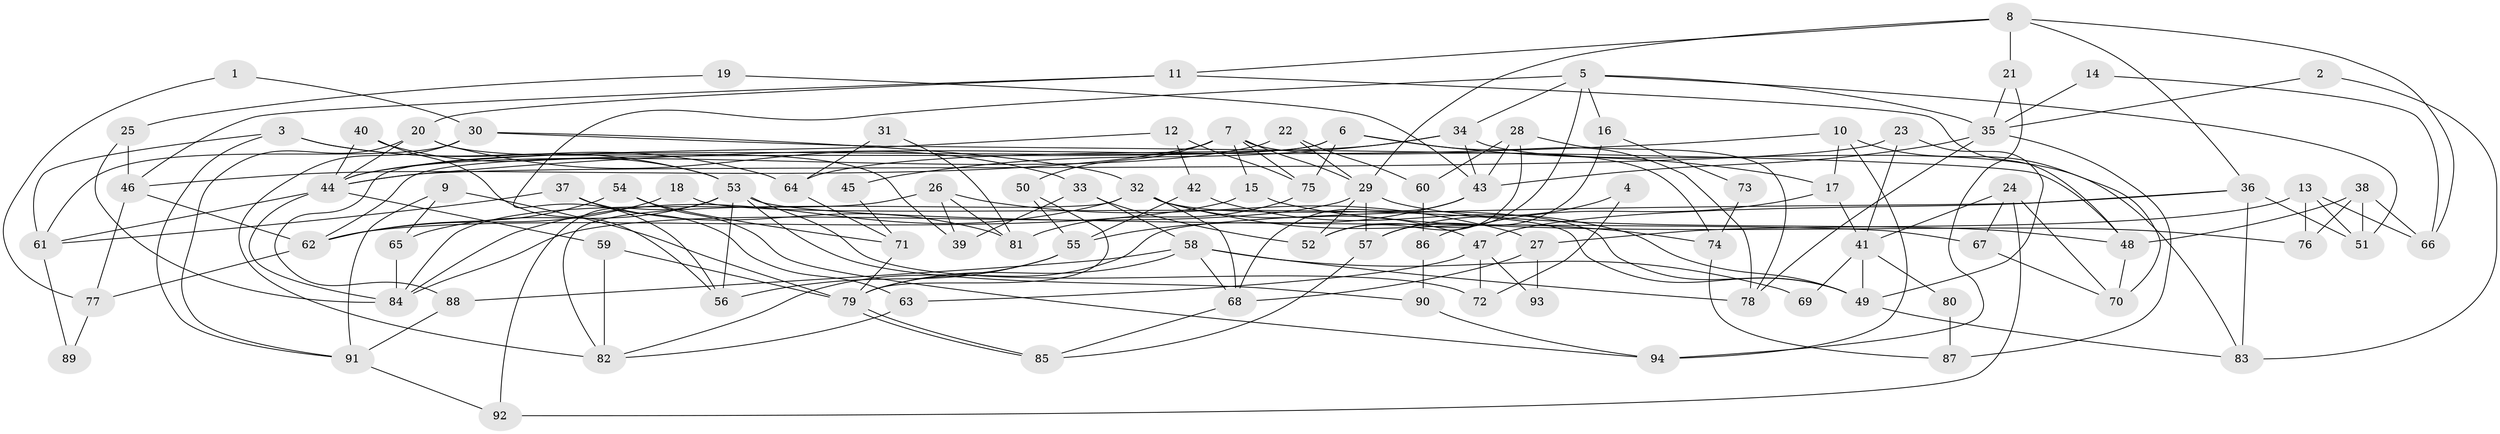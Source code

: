 // coarse degree distribution, {11: 0.05405405405405406, 7: 0.02702702702702703, 4: 0.24324324324324326, 14: 0.08108108108108109, 5: 0.10810810810810811, 15: 0.02702702702702703, 8: 0.13513513513513514, 3: 0.13513513513513514, 2: 0.10810810810810811, 6: 0.05405405405405406, 9: 0.02702702702702703}
// Generated by graph-tools (version 1.1) at 2025/18/03/04/25 18:18:31]
// undirected, 94 vertices, 188 edges
graph export_dot {
graph [start="1"]
  node [color=gray90,style=filled];
  1;
  2;
  3;
  4;
  5;
  6;
  7;
  8;
  9;
  10;
  11;
  12;
  13;
  14;
  15;
  16;
  17;
  18;
  19;
  20;
  21;
  22;
  23;
  24;
  25;
  26;
  27;
  28;
  29;
  30;
  31;
  32;
  33;
  34;
  35;
  36;
  37;
  38;
  39;
  40;
  41;
  42;
  43;
  44;
  45;
  46;
  47;
  48;
  49;
  50;
  51;
  52;
  53;
  54;
  55;
  56;
  57;
  58;
  59;
  60;
  61;
  62;
  63;
  64;
  65;
  66;
  67;
  68;
  69;
  70;
  71;
  72;
  73;
  74;
  75;
  76;
  77;
  78;
  79;
  80;
  81;
  82;
  83;
  84;
  85;
  86;
  87;
  88;
  89;
  90;
  91;
  92;
  93;
  94;
  1 -- 30;
  1 -- 77;
  2 -- 83;
  2 -- 35;
  3 -- 61;
  3 -- 91;
  3 -- 53;
  3 -- 64;
  4 -- 72;
  4 -- 57;
  5 -- 35;
  5 -- 52;
  5 -- 16;
  5 -- 34;
  5 -- 51;
  5 -- 56;
  6 -- 78;
  6 -- 88;
  6 -- 17;
  6 -- 62;
  6 -- 75;
  7 -- 29;
  7 -- 46;
  7 -- 15;
  7 -- 50;
  7 -- 74;
  7 -- 75;
  8 -- 11;
  8 -- 36;
  8 -- 21;
  8 -- 29;
  8 -- 66;
  9 -- 65;
  9 -- 79;
  9 -- 91;
  10 -- 17;
  10 -- 44;
  10 -- 70;
  10 -- 94;
  11 -- 20;
  11 -- 48;
  11 -- 46;
  12 -- 44;
  12 -- 75;
  12 -- 42;
  13 -- 27;
  13 -- 51;
  13 -- 66;
  13 -- 76;
  14 -- 35;
  14 -- 66;
  15 -- 76;
  15 -- 62;
  16 -- 57;
  16 -- 73;
  17 -- 41;
  17 -- 86;
  18 -- 49;
  18 -- 62;
  19 -- 43;
  19 -- 25;
  20 -- 39;
  20 -- 33;
  20 -- 44;
  20 -- 91;
  21 -- 94;
  21 -- 35;
  22 -- 44;
  22 -- 29;
  22 -- 60;
  23 -- 44;
  23 -- 41;
  23 -- 49;
  24 -- 92;
  24 -- 70;
  24 -- 41;
  24 -- 67;
  25 -- 46;
  25 -- 84;
  26 -- 81;
  26 -- 84;
  26 -- 27;
  26 -- 39;
  27 -- 68;
  27 -- 93;
  28 -- 60;
  28 -- 43;
  28 -- 52;
  28 -- 78;
  29 -- 84;
  29 -- 48;
  29 -- 52;
  29 -- 57;
  30 -- 48;
  30 -- 82;
  30 -- 32;
  30 -- 61;
  31 -- 81;
  31 -- 64;
  32 -- 49;
  32 -- 47;
  32 -- 68;
  32 -- 74;
  32 -- 82;
  32 -- 84;
  33 -- 52;
  33 -- 58;
  33 -- 39;
  34 -- 43;
  34 -- 45;
  34 -- 64;
  34 -- 83;
  35 -- 78;
  35 -- 43;
  35 -- 87;
  36 -- 51;
  36 -- 79;
  36 -- 47;
  36 -- 83;
  37 -- 63;
  37 -- 61;
  37 -- 81;
  38 -- 48;
  38 -- 66;
  38 -- 51;
  38 -- 76;
  40 -- 53;
  40 -- 56;
  40 -- 44;
  41 -- 49;
  41 -- 69;
  41 -- 80;
  42 -- 49;
  42 -- 55;
  43 -- 55;
  43 -- 68;
  44 -- 59;
  44 -- 61;
  44 -- 84;
  45 -- 71;
  46 -- 62;
  46 -- 77;
  47 -- 63;
  47 -- 72;
  47 -- 93;
  48 -- 70;
  49 -- 83;
  50 -- 55;
  50 -- 79;
  53 -- 56;
  53 -- 65;
  53 -- 67;
  53 -- 72;
  53 -- 90;
  53 -- 92;
  54 -- 71;
  54 -- 62;
  54 -- 94;
  55 -- 82;
  55 -- 56;
  57 -- 85;
  58 -- 68;
  58 -- 79;
  58 -- 69;
  58 -- 78;
  58 -- 88;
  59 -- 79;
  59 -- 82;
  60 -- 86;
  61 -- 89;
  62 -- 77;
  63 -- 82;
  64 -- 71;
  65 -- 84;
  67 -- 70;
  68 -- 85;
  71 -- 79;
  73 -- 74;
  74 -- 87;
  75 -- 81;
  77 -- 89;
  79 -- 85;
  79 -- 85;
  80 -- 87;
  86 -- 90;
  88 -- 91;
  90 -- 94;
  91 -- 92;
}
